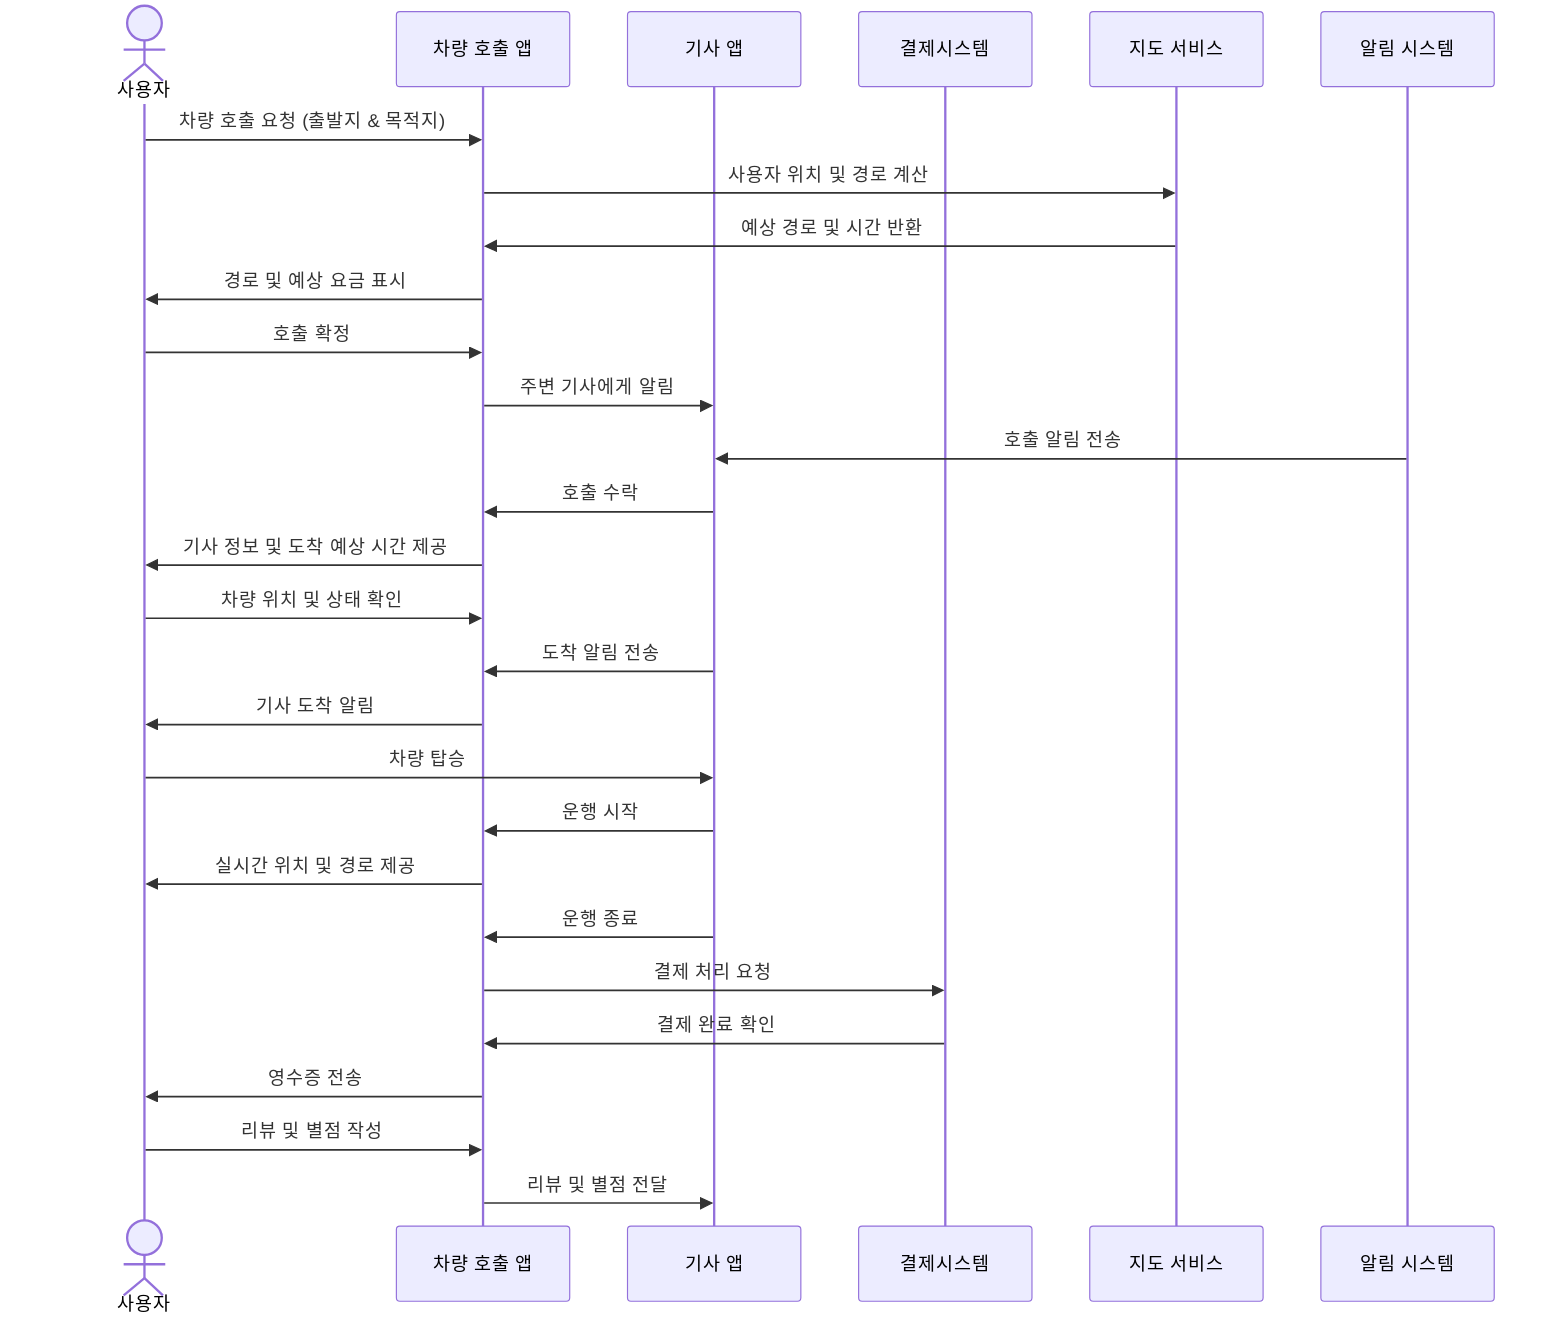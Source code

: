 sequenceDiagram
actor 사용자
participant 앱 as 차량 호출 앱
participant 기사 as 기사 앱
participant 결제시스템
participant 지도서비스 as 지도 서비스
participant 알림시스템 as 알림 시스템

사용자->>앱: 차량 호출 요청 (출발지 & 목적지)
앱->>지도서비스: 사용자 위치 및 경로 계산
지도서비스->>앱: 예상 경로 및 시간 반환
앱->>사용자: 경로 및 예상 요금 표시
사용자->>앱: 호출 확정
앱->>기사: 주변 기사에게 알림
알림시스템->>기사: 호출 알림 전송
기사->>앱: 호출 수락
앱->>사용자: 기사 정보 및 도착 예상 시간 제공
사용자->>앱: 차량 위치 및 상태 확인
기사->>앱: 도착 알림 전송
앱->>사용자: 기사 도착 알림
사용자->>기사: 차량 탑승
기사->>앱: 운행 시작
앱->>사용자: 실시간 위치 및 경로 제공
기사->>앱: 운행 종료
앱->>결제시스템: 결제 처리 요청
결제시스템->>앱: 결제 완료 확인
앱->>사용자: 영수증 전송
사용자->>앱: 리뷰 및 별점 작성
앱->>기사: 리뷰 및 별점 전달